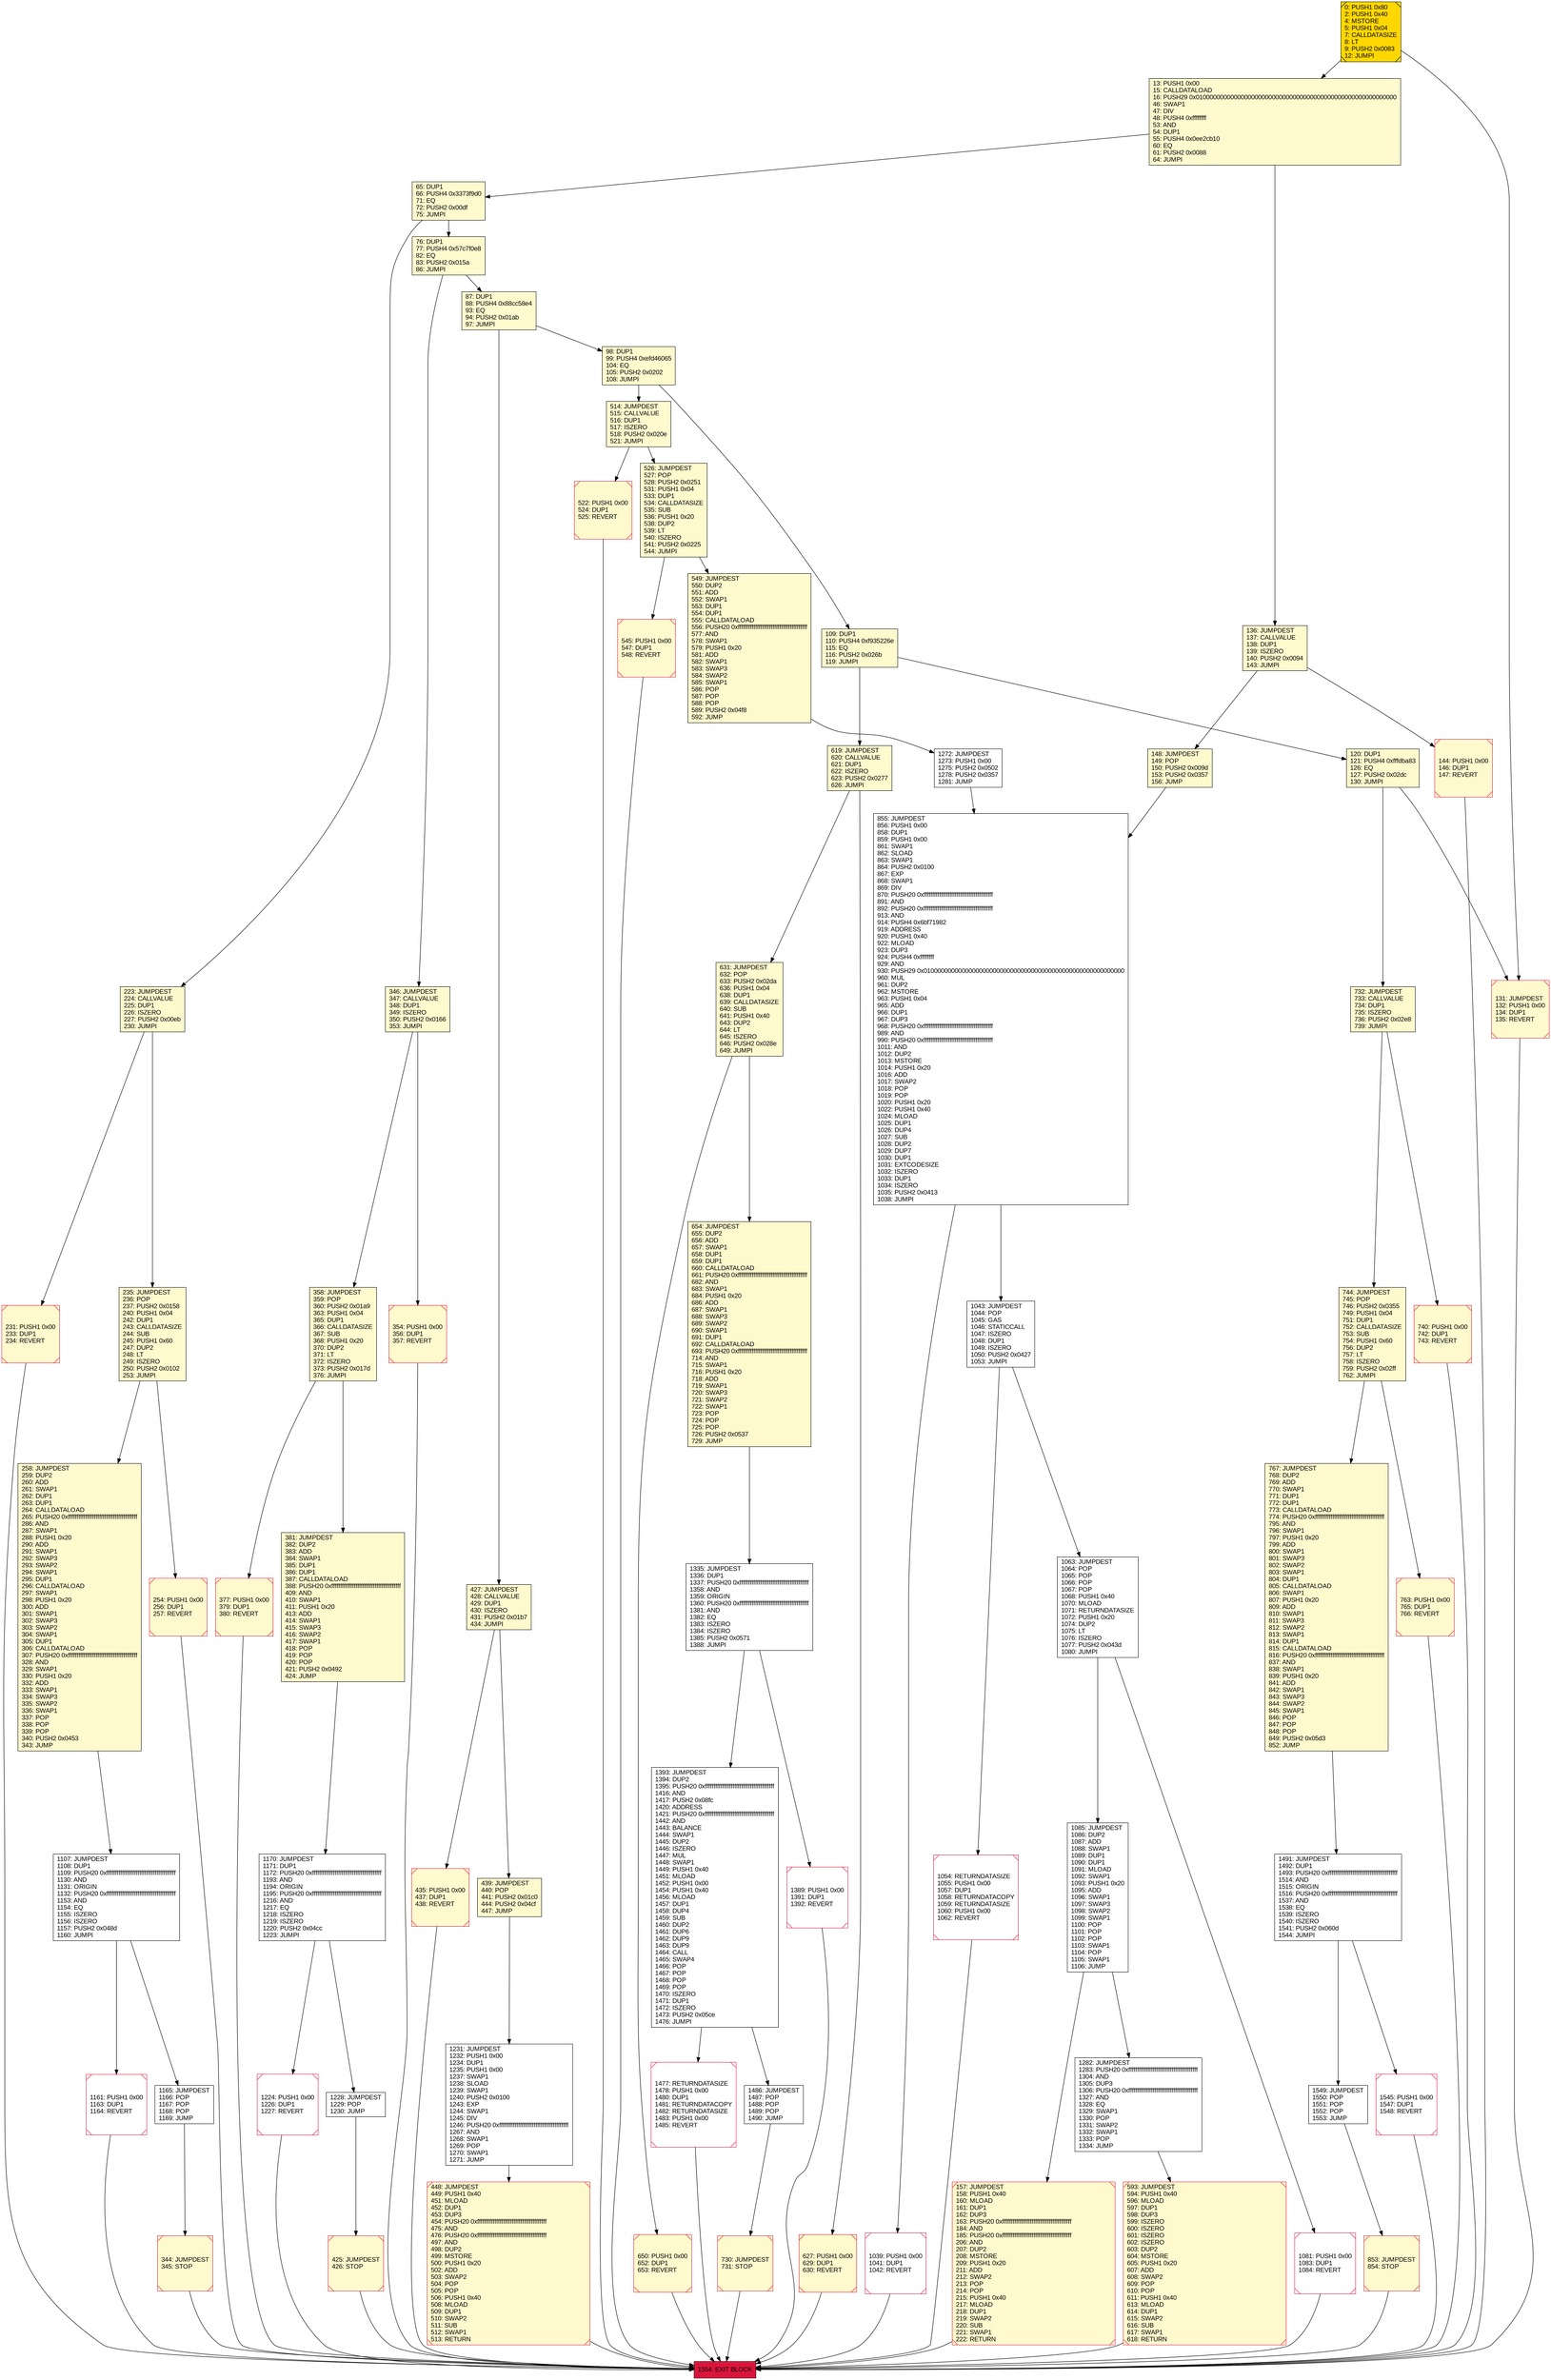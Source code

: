 digraph G {
bgcolor=transparent rankdir=UD;
node [shape=box style=filled color=black fillcolor=white fontname=arial fontcolor=black];
545 [label="545: PUSH1 0x00\l547: DUP1\l548: REVERT\l" fillcolor=lemonchiffon shape=Msquare color=crimson ];
654 [label="654: JUMPDEST\l655: DUP2\l656: ADD\l657: SWAP1\l658: DUP1\l659: DUP1\l660: CALLDATALOAD\l661: PUSH20 0xffffffffffffffffffffffffffffffffffffffff\l682: AND\l683: SWAP1\l684: PUSH1 0x20\l686: ADD\l687: SWAP1\l688: SWAP3\l689: SWAP2\l690: SWAP1\l691: DUP1\l692: CALLDATALOAD\l693: PUSH20 0xffffffffffffffffffffffffffffffffffffffff\l714: AND\l715: SWAP1\l716: PUSH1 0x20\l718: ADD\l719: SWAP1\l720: SWAP3\l721: SWAP2\l722: SWAP1\l723: POP\l724: POP\l725: POP\l726: PUSH2 0x0537\l729: JUMP\l" fillcolor=lemonchiffon ];
1335 [label="1335: JUMPDEST\l1336: DUP1\l1337: PUSH20 0xffffffffffffffffffffffffffffffffffffffff\l1358: AND\l1359: ORIGIN\l1360: PUSH20 0xffffffffffffffffffffffffffffffffffffffff\l1381: AND\l1382: EQ\l1383: ISZERO\l1384: ISZERO\l1385: PUSH2 0x0571\l1388: JUMPI\l" ];
744 [label="744: JUMPDEST\l745: POP\l746: PUSH2 0x0355\l749: PUSH1 0x04\l751: DUP1\l752: CALLDATASIZE\l753: SUB\l754: PUSH1 0x60\l756: DUP2\l757: LT\l758: ISZERO\l759: PUSH2 0x02ff\l762: JUMPI\l" fillcolor=lemonchiffon ];
1054 [label="1054: RETURNDATASIZE\l1055: PUSH1 0x00\l1057: DUP1\l1058: RETURNDATACOPY\l1059: RETURNDATASIZE\l1060: PUSH1 0x00\l1062: REVERT\l" shape=Msquare color=crimson ];
131 [label="131: JUMPDEST\l132: PUSH1 0x00\l134: DUP1\l135: REVERT\l" fillcolor=lemonchiffon shape=Msquare color=crimson ];
346 [label="346: JUMPDEST\l347: CALLVALUE\l348: DUP1\l349: ISZERO\l350: PUSH2 0x0166\l353: JUMPI\l" fillcolor=lemonchiffon ];
855 [label="855: JUMPDEST\l856: PUSH1 0x00\l858: DUP1\l859: PUSH1 0x00\l861: SWAP1\l862: SLOAD\l863: SWAP1\l864: PUSH2 0x0100\l867: EXP\l868: SWAP1\l869: DIV\l870: PUSH20 0xffffffffffffffffffffffffffffffffffffffff\l891: AND\l892: PUSH20 0xffffffffffffffffffffffffffffffffffffffff\l913: AND\l914: PUSH4 0x6bf71982\l919: ADDRESS\l920: PUSH1 0x40\l922: MLOAD\l923: DUP3\l924: PUSH4 0xffffffff\l929: AND\l930: PUSH29 0x0100000000000000000000000000000000000000000000000000000000\l960: MUL\l961: DUP2\l962: MSTORE\l963: PUSH1 0x04\l965: ADD\l966: DUP1\l967: DUP3\l968: PUSH20 0xffffffffffffffffffffffffffffffffffffffff\l989: AND\l990: PUSH20 0xffffffffffffffffffffffffffffffffffffffff\l1011: AND\l1012: DUP2\l1013: MSTORE\l1014: PUSH1 0x20\l1016: ADD\l1017: SWAP2\l1018: POP\l1019: POP\l1020: PUSH1 0x20\l1022: PUSH1 0x40\l1024: MLOAD\l1025: DUP1\l1026: DUP4\l1027: SUB\l1028: DUP2\l1029: DUP7\l1030: DUP1\l1031: EXTCODESIZE\l1032: ISZERO\l1033: DUP1\l1034: ISZERO\l1035: PUSH2 0x0413\l1038: JUMPI\l" ];
1393 [label="1393: JUMPDEST\l1394: DUP2\l1395: PUSH20 0xffffffffffffffffffffffffffffffffffffffff\l1416: AND\l1417: PUSH2 0x08fc\l1420: ADDRESS\l1421: PUSH20 0xffffffffffffffffffffffffffffffffffffffff\l1442: AND\l1443: BALANCE\l1444: SWAP1\l1445: DUP2\l1446: ISZERO\l1447: MUL\l1448: SWAP1\l1449: PUSH1 0x40\l1451: MLOAD\l1452: PUSH1 0x00\l1454: PUSH1 0x40\l1456: MLOAD\l1457: DUP1\l1458: DUP4\l1459: SUB\l1460: DUP2\l1461: DUP6\l1462: DUP9\l1463: DUP9\l1464: CALL\l1465: SWAP4\l1466: POP\l1467: POP\l1468: POP\l1469: POP\l1470: ISZERO\l1471: DUP1\l1472: ISZERO\l1473: PUSH2 0x05ce\l1476: JUMPI\l" ];
549 [label="549: JUMPDEST\l550: DUP2\l551: ADD\l552: SWAP1\l553: DUP1\l554: DUP1\l555: CALLDATALOAD\l556: PUSH20 0xffffffffffffffffffffffffffffffffffffffff\l577: AND\l578: SWAP1\l579: PUSH1 0x20\l581: ADD\l582: SWAP1\l583: SWAP3\l584: SWAP2\l585: SWAP1\l586: POP\l587: POP\l588: POP\l589: PUSH2 0x04f8\l592: JUMP\l" fillcolor=lemonchiffon ];
13 [label="13: PUSH1 0x00\l15: CALLDATALOAD\l16: PUSH29 0x0100000000000000000000000000000000000000000000000000000000\l46: SWAP1\l47: DIV\l48: PUSH4 0xffffffff\l53: AND\l54: DUP1\l55: PUSH4 0x0ee2cb10\l60: EQ\l61: PUSH2 0x0088\l64: JUMPI\l" fillcolor=lemonchiffon ];
1554 [label="1554: EXIT BLOCK\l" fillcolor=crimson ];
435 [label="435: PUSH1 0x00\l437: DUP1\l438: REVERT\l" fillcolor=lemonchiffon shape=Msquare color=crimson ];
1272 [label="1272: JUMPDEST\l1273: PUSH1 0x00\l1275: PUSH2 0x0502\l1278: PUSH2 0x0357\l1281: JUMP\l" ];
448 [label="448: JUMPDEST\l449: PUSH1 0x40\l451: MLOAD\l452: DUP1\l453: DUP3\l454: PUSH20 0xffffffffffffffffffffffffffffffffffffffff\l475: AND\l476: PUSH20 0xffffffffffffffffffffffffffffffffffffffff\l497: AND\l498: DUP2\l499: MSTORE\l500: PUSH1 0x20\l502: ADD\l503: SWAP2\l504: POP\l505: POP\l506: PUSH1 0x40\l508: MLOAD\l509: DUP1\l510: SWAP2\l511: SUB\l512: SWAP1\l513: RETURN\l" fillcolor=lemonchiffon shape=Msquare color=crimson ];
427 [label="427: JUMPDEST\l428: CALLVALUE\l429: DUP1\l430: ISZERO\l431: PUSH2 0x01b7\l434: JUMPI\l" fillcolor=lemonchiffon ];
1081 [label="1081: PUSH1 0x00\l1083: DUP1\l1084: REVERT\l" shape=Msquare color=crimson ];
65 [label="65: DUP1\l66: PUSH4 0x3373f9d0\l71: EQ\l72: PUSH2 0x00df\l75: JUMPI\l" fillcolor=lemonchiffon ];
223 [label="223: JUMPDEST\l224: CALLVALUE\l225: DUP1\l226: ISZERO\l227: PUSH2 0x00eb\l230: JUMPI\l" fillcolor=lemonchiffon ];
1107 [label="1107: JUMPDEST\l1108: DUP1\l1109: PUSH20 0xffffffffffffffffffffffffffffffffffffffff\l1130: AND\l1131: ORIGIN\l1132: PUSH20 0xffffffffffffffffffffffffffffffffffffffff\l1153: AND\l1154: EQ\l1155: ISZERO\l1156: ISZERO\l1157: PUSH2 0x048d\l1160: JUMPI\l" ];
0 [label="0: PUSH1 0x80\l2: PUSH1 0x40\l4: MSTORE\l5: PUSH1 0x04\l7: CALLDATASIZE\l8: LT\l9: PUSH2 0x0083\l12: JUMPI\l" fillcolor=lemonchiffon shape=Msquare fillcolor=gold ];
136 [label="136: JUMPDEST\l137: CALLVALUE\l138: DUP1\l139: ISZERO\l140: PUSH2 0x0094\l143: JUMPI\l" fillcolor=lemonchiffon ];
1161 [label="1161: PUSH1 0x00\l1163: DUP1\l1164: REVERT\l" shape=Msquare color=crimson ];
1545 [label="1545: PUSH1 0x00\l1547: DUP1\l1548: REVERT\l" shape=Msquare color=crimson ];
619 [label="619: JUMPDEST\l620: CALLVALUE\l621: DUP1\l622: ISZERO\l623: PUSH2 0x0277\l626: JUMPI\l" fillcolor=lemonchiffon ];
522 [label="522: PUSH1 0x00\l524: DUP1\l525: REVERT\l" fillcolor=lemonchiffon shape=Msquare color=crimson ];
650 [label="650: PUSH1 0x00\l652: DUP1\l653: REVERT\l" fillcolor=lemonchiffon shape=Msquare color=crimson ];
1039 [label="1039: PUSH1 0x00\l1041: DUP1\l1042: REVERT\l" shape=Msquare color=crimson ];
1486 [label="1486: JUMPDEST\l1487: POP\l1488: POP\l1489: POP\l1490: JUMP\l" ];
144 [label="144: PUSH1 0x00\l146: DUP1\l147: REVERT\l" fillcolor=lemonchiffon shape=Msquare color=crimson ];
1063 [label="1063: JUMPDEST\l1064: POP\l1065: POP\l1066: POP\l1067: POP\l1068: PUSH1 0x40\l1070: MLOAD\l1071: RETURNDATASIZE\l1072: PUSH1 0x20\l1074: DUP2\l1075: LT\l1076: ISZERO\l1077: PUSH2 0x043d\l1080: JUMPI\l" ];
1043 [label="1043: JUMPDEST\l1044: POP\l1045: GAS\l1046: STATICCALL\l1047: ISZERO\l1048: DUP1\l1049: ISZERO\l1050: PUSH2 0x0427\l1053: JUMPI\l" ];
98 [label="98: DUP1\l99: PUSH4 0xefd46065\l104: EQ\l105: PUSH2 0x0202\l108: JUMPI\l" fillcolor=lemonchiffon ];
109 [label="109: DUP1\l110: PUSH4 0xf935226e\l115: EQ\l116: PUSH2 0x026b\l119: JUMPI\l" fillcolor=lemonchiffon ];
425 [label="425: JUMPDEST\l426: STOP\l" fillcolor=lemonchiffon shape=Msquare color=crimson ];
258 [label="258: JUMPDEST\l259: DUP2\l260: ADD\l261: SWAP1\l262: DUP1\l263: DUP1\l264: CALLDATALOAD\l265: PUSH20 0xffffffffffffffffffffffffffffffffffffffff\l286: AND\l287: SWAP1\l288: PUSH1 0x20\l290: ADD\l291: SWAP1\l292: SWAP3\l293: SWAP2\l294: SWAP1\l295: DUP1\l296: CALLDATALOAD\l297: SWAP1\l298: PUSH1 0x20\l300: ADD\l301: SWAP1\l302: SWAP3\l303: SWAP2\l304: SWAP1\l305: DUP1\l306: CALLDATALOAD\l307: PUSH20 0xffffffffffffffffffffffffffffffffffffffff\l328: AND\l329: SWAP1\l330: PUSH1 0x20\l332: ADD\l333: SWAP1\l334: SWAP3\l335: SWAP2\l336: SWAP1\l337: POP\l338: POP\l339: POP\l340: PUSH2 0x0453\l343: JUMP\l" fillcolor=lemonchiffon ];
1170 [label="1170: JUMPDEST\l1171: DUP1\l1172: PUSH20 0xffffffffffffffffffffffffffffffffffffffff\l1193: AND\l1194: ORIGIN\l1195: PUSH20 0xffffffffffffffffffffffffffffffffffffffff\l1216: AND\l1217: EQ\l1218: ISZERO\l1219: ISZERO\l1220: PUSH2 0x04cc\l1223: JUMPI\l" ];
853 [label="853: JUMPDEST\l854: STOP\l" fillcolor=lemonchiffon shape=Msquare color=crimson ];
354 [label="354: PUSH1 0x00\l356: DUP1\l357: REVERT\l" fillcolor=lemonchiffon shape=Msquare color=crimson ];
740 [label="740: PUSH1 0x00\l742: DUP1\l743: REVERT\l" fillcolor=lemonchiffon shape=Msquare color=crimson ];
1085 [label="1085: JUMPDEST\l1086: DUP2\l1087: ADD\l1088: SWAP1\l1089: DUP1\l1090: DUP1\l1091: MLOAD\l1092: SWAP1\l1093: PUSH1 0x20\l1095: ADD\l1096: SWAP1\l1097: SWAP3\l1098: SWAP2\l1099: SWAP1\l1100: POP\l1101: POP\l1102: POP\l1103: SWAP1\l1104: POP\l1105: SWAP1\l1106: JUMP\l" ];
231 [label="231: PUSH1 0x00\l233: DUP1\l234: REVERT\l" fillcolor=lemonchiffon shape=Msquare color=crimson ];
235 [label="235: JUMPDEST\l236: POP\l237: PUSH2 0x0158\l240: PUSH1 0x04\l242: DUP1\l243: CALLDATASIZE\l244: SUB\l245: PUSH1 0x60\l247: DUP2\l248: LT\l249: ISZERO\l250: PUSH2 0x0102\l253: JUMPI\l" fillcolor=lemonchiffon ];
344 [label="344: JUMPDEST\l345: STOP\l" fillcolor=lemonchiffon shape=Msquare color=crimson ];
1389 [label="1389: PUSH1 0x00\l1391: DUP1\l1392: REVERT\l" shape=Msquare color=crimson ];
157 [label="157: JUMPDEST\l158: PUSH1 0x40\l160: MLOAD\l161: DUP1\l162: DUP3\l163: PUSH20 0xffffffffffffffffffffffffffffffffffffffff\l184: AND\l185: PUSH20 0xffffffffffffffffffffffffffffffffffffffff\l206: AND\l207: DUP2\l208: MSTORE\l209: PUSH1 0x20\l211: ADD\l212: SWAP2\l213: POP\l214: POP\l215: PUSH1 0x40\l217: MLOAD\l218: DUP1\l219: SWAP2\l220: SUB\l221: SWAP1\l222: RETURN\l" fillcolor=lemonchiffon shape=Msquare color=crimson ];
730 [label="730: JUMPDEST\l731: STOP\l" fillcolor=lemonchiffon shape=Msquare color=crimson ];
627 [label="627: PUSH1 0x00\l629: DUP1\l630: REVERT\l" fillcolor=lemonchiffon shape=Msquare color=crimson ];
76 [label="76: DUP1\l77: PUSH4 0x57c7f0e8\l82: EQ\l83: PUSH2 0x015a\l86: JUMPI\l" fillcolor=lemonchiffon ];
1282 [label="1282: JUMPDEST\l1283: PUSH20 0xffffffffffffffffffffffffffffffffffffffff\l1304: AND\l1305: DUP3\l1306: PUSH20 0xffffffffffffffffffffffffffffffffffffffff\l1327: AND\l1328: EQ\l1329: SWAP1\l1330: POP\l1331: SWAP2\l1332: SWAP1\l1333: POP\l1334: JUMP\l" ];
377 [label="377: PUSH1 0x00\l379: DUP1\l380: REVERT\l" fillcolor=lemonchiffon shape=Msquare color=crimson ];
514 [label="514: JUMPDEST\l515: CALLVALUE\l516: DUP1\l517: ISZERO\l518: PUSH2 0x020e\l521: JUMPI\l" fillcolor=lemonchiffon ];
763 [label="763: PUSH1 0x00\l765: DUP1\l766: REVERT\l" fillcolor=lemonchiffon shape=Msquare color=crimson ];
87 [label="87: DUP1\l88: PUSH4 0x88cc58e4\l93: EQ\l94: PUSH2 0x01ab\l97: JUMPI\l" fillcolor=lemonchiffon ];
1231 [label="1231: JUMPDEST\l1232: PUSH1 0x00\l1234: DUP1\l1235: PUSH1 0x00\l1237: SWAP1\l1238: SLOAD\l1239: SWAP1\l1240: PUSH2 0x0100\l1243: EXP\l1244: SWAP1\l1245: DIV\l1246: PUSH20 0xffffffffffffffffffffffffffffffffffffffff\l1267: AND\l1268: SWAP1\l1269: POP\l1270: SWAP1\l1271: JUMP\l" ];
732 [label="732: JUMPDEST\l733: CALLVALUE\l734: DUP1\l735: ISZERO\l736: PUSH2 0x02e8\l739: JUMPI\l" fillcolor=lemonchiffon ];
1477 [label="1477: RETURNDATASIZE\l1478: PUSH1 0x00\l1480: DUP1\l1481: RETURNDATACOPY\l1482: RETURNDATASIZE\l1483: PUSH1 0x00\l1485: REVERT\l" shape=Msquare color=crimson ];
254 [label="254: PUSH1 0x00\l256: DUP1\l257: REVERT\l" fillcolor=lemonchiffon shape=Msquare color=crimson ];
439 [label="439: JUMPDEST\l440: POP\l441: PUSH2 0x01c0\l444: PUSH2 0x04cf\l447: JUMP\l" fillcolor=lemonchiffon ];
631 [label="631: JUMPDEST\l632: POP\l633: PUSH2 0x02da\l636: PUSH1 0x04\l638: DUP1\l639: CALLDATASIZE\l640: SUB\l641: PUSH1 0x40\l643: DUP2\l644: LT\l645: ISZERO\l646: PUSH2 0x028e\l649: JUMPI\l" fillcolor=lemonchiffon ];
381 [label="381: JUMPDEST\l382: DUP2\l383: ADD\l384: SWAP1\l385: DUP1\l386: DUP1\l387: CALLDATALOAD\l388: PUSH20 0xffffffffffffffffffffffffffffffffffffffff\l409: AND\l410: SWAP1\l411: PUSH1 0x20\l413: ADD\l414: SWAP1\l415: SWAP3\l416: SWAP2\l417: SWAP1\l418: POP\l419: POP\l420: POP\l421: PUSH2 0x0492\l424: JUMP\l" fillcolor=lemonchiffon ];
526 [label="526: JUMPDEST\l527: POP\l528: PUSH2 0x0251\l531: PUSH1 0x04\l533: DUP1\l534: CALLDATASIZE\l535: SUB\l536: PUSH1 0x20\l538: DUP2\l539: LT\l540: ISZERO\l541: PUSH2 0x0225\l544: JUMPI\l" fillcolor=lemonchiffon ];
767 [label="767: JUMPDEST\l768: DUP2\l769: ADD\l770: SWAP1\l771: DUP1\l772: DUP1\l773: CALLDATALOAD\l774: PUSH20 0xffffffffffffffffffffffffffffffffffffffff\l795: AND\l796: SWAP1\l797: PUSH1 0x20\l799: ADD\l800: SWAP1\l801: SWAP3\l802: SWAP2\l803: SWAP1\l804: DUP1\l805: CALLDATALOAD\l806: SWAP1\l807: PUSH1 0x20\l809: ADD\l810: SWAP1\l811: SWAP3\l812: SWAP2\l813: SWAP1\l814: DUP1\l815: CALLDATALOAD\l816: PUSH20 0xffffffffffffffffffffffffffffffffffffffff\l837: AND\l838: SWAP1\l839: PUSH1 0x20\l841: ADD\l842: SWAP1\l843: SWAP3\l844: SWAP2\l845: SWAP1\l846: POP\l847: POP\l848: POP\l849: PUSH2 0x05d3\l852: JUMP\l" fillcolor=lemonchiffon ];
1224 [label="1224: PUSH1 0x00\l1226: DUP1\l1227: REVERT\l" shape=Msquare color=crimson ];
120 [label="120: DUP1\l121: PUSH4 0xfffdba83\l126: EQ\l127: PUSH2 0x02dc\l130: JUMPI\l" fillcolor=lemonchiffon ];
1228 [label="1228: JUMPDEST\l1229: POP\l1230: JUMP\l" ];
1165 [label="1165: JUMPDEST\l1166: POP\l1167: POP\l1168: POP\l1169: JUMP\l" ];
1549 [label="1549: JUMPDEST\l1550: POP\l1551: POP\l1552: POP\l1553: JUMP\l" ];
593 [label="593: JUMPDEST\l594: PUSH1 0x40\l596: MLOAD\l597: DUP1\l598: DUP3\l599: ISZERO\l600: ISZERO\l601: ISZERO\l602: ISZERO\l603: DUP2\l604: MSTORE\l605: PUSH1 0x20\l607: ADD\l608: SWAP2\l609: POP\l610: POP\l611: PUSH1 0x40\l613: MLOAD\l614: DUP1\l615: SWAP2\l616: SUB\l617: SWAP1\l618: RETURN\l" fillcolor=lemonchiffon shape=Msquare color=crimson ];
148 [label="148: JUMPDEST\l149: POP\l150: PUSH2 0x009d\l153: PUSH2 0x0357\l156: JUMP\l" fillcolor=lemonchiffon ];
1491 [label="1491: JUMPDEST\l1492: DUP1\l1493: PUSH20 0xffffffffffffffffffffffffffffffffffffffff\l1514: AND\l1515: ORIGIN\l1516: PUSH20 0xffffffffffffffffffffffffffffffffffffffff\l1537: AND\l1538: EQ\l1539: ISZERO\l1540: ISZERO\l1541: PUSH2 0x060d\l1544: JUMPI\l" ];
358 [label="358: JUMPDEST\l359: POP\l360: PUSH2 0x01a9\l363: PUSH1 0x04\l365: DUP1\l366: CALLDATASIZE\l367: SUB\l368: PUSH1 0x20\l370: DUP2\l371: LT\l372: ISZERO\l373: PUSH2 0x017d\l376: JUMPI\l" fillcolor=lemonchiffon ];
65 -> 223;
435 -> 1554;
98 -> 109;
76 -> 87;
1085 -> 157;
1491 -> 1549;
235 -> 254;
1085 -> 1282;
136 -> 144;
767 -> 1491;
1054 -> 1554;
1272 -> 855;
732 -> 740;
358 -> 381;
258 -> 1107;
0 -> 131;
144 -> 1554;
381 -> 1170;
358 -> 377;
1170 -> 1228;
1549 -> 853;
425 -> 1554;
0 -> 13;
650 -> 1554;
1161 -> 1554;
87 -> 427;
763 -> 1554;
254 -> 1554;
1393 -> 1477;
231 -> 1554;
223 -> 235;
1491 -> 1545;
109 -> 120;
740 -> 1554;
730 -> 1554;
223 -> 231;
1486 -> 730;
631 -> 654;
87 -> 98;
526 -> 549;
526 -> 545;
120 -> 131;
744 -> 767;
427 -> 439;
1224 -> 1554;
593 -> 1554;
448 -> 1554;
654 -> 1335;
1043 -> 1063;
13 -> 65;
1107 -> 1161;
427 -> 435;
1081 -> 1554;
1335 -> 1393;
545 -> 1554;
131 -> 1554;
109 -> 619;
549 -> 1272;
1165 -> 344;
1393 -> 1486;
855 -> 1039;
1170 -> 1224;
1063 -> 1081;
855 -> 1043;
514 -> 526;
120 -> 732;
13 -> 136;
522 -> 1554;
1545 -> 1554;
439 -> 1231;
1282 -> 593;
1039 -> 1554;
1043 -> 1054;
627 -> 1554;
1231 -> 448;
136 -> 148;
65 -> 76;
377 -> 1554;
346 -> 354;
619 -> 631;
631 -> 650;
1477 -> 1554;
1107 -> 1165;
1335 -> 1389;
354 -> 1554;
853 -> 1554;
1228 -> 425;
732 -> 744;
76 -> 346;
157 -> 1554;
344 -> 1554;
744 -> 763;
1389 -> 1554;
148 -> 855;
98 -> 514;
514 -> 522;
235 -> 258;
346 -> 358;
1063 -> 1085;
619 -> 627;
}